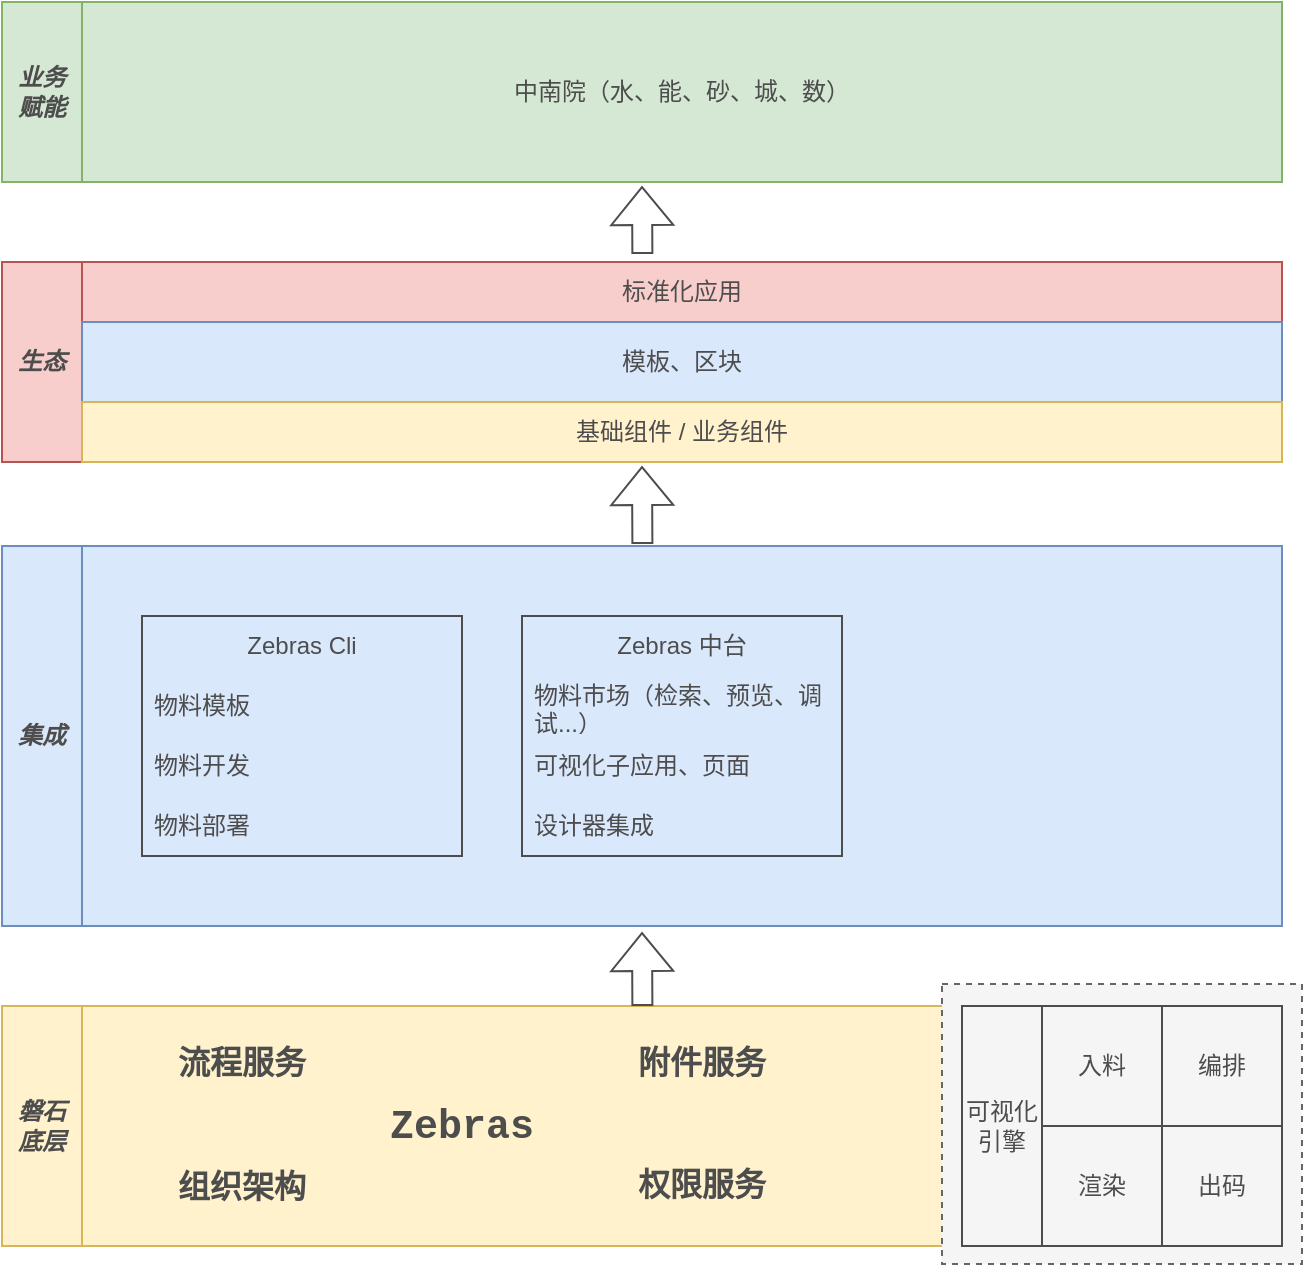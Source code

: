 <mxfile version="24.0.1" type="github">
  <diagram name="第 1 页" id="FYaY93_kECnBv3qDTOOK">
    <mxGraphModel dx="1195" dy="658" grid="1" gridSize="10" guides="1" tooltips="1" connect="1" arrows="1" fold="1" page="1" pageScale="1" pageWidth="827" pageHeight="1169" math="0" shadow="0">
      <root>
        <mxCell id="0" />
        <mxCell id="1" parent="0" />
        <mxCell id="-Rb-8ywxMS3bpJXiGhbe-8" value="" style="rounded=0;whiteSpace=wrap;html=1;shadow=0;glass=0;swimlaneLine=0;fillColor=#dae8fc;strokeColor=#6c8ebf;fontColor=#4D4D4D;textShadow=0;" parent="1" vertex="1">
          <mxGeometry x="160" y="560" width="600" height="190" as="geometry" />
        </mxCell>
        <mxCell id="-Rb-8ywxMS3bpJXiGhbe-6" value="" style="rounded=0;whiteSpace=wrap;html=1;shadow=0;glass=0;swimlaneLine=0;fillColor=#fff2cc;strokeColor=#d6b656;fontColor=#4D4D4D;textShadow=0;" parent="1" vertex="1">
          <mxGeometry x="160" y="790" width="600" height="120" as="geometry" />
        </mxCell>
        <mxCell id="Svt1MzAUU_VGe3PN_ZE4-6" value="" style="rounded=0;whiteSpace=wrap;html=1;dashed=1;fillColor=#f5f5f5;fontColor=#4D4D4D;strokeColor=#666666;glass=0;shadow=0;swimlaneLine=0;textShadow=0;" parent="1" vertex="1">
          <mxGeometry x="590" y="779" width="180" height="140" as="geometry" />
        </mxCell>
        <mxCell id="-Rb-8ywxMS3bpJXiGhbe-7" value="磐石&lt;div&gt;底层&lt;/div&gt;" style="rounded=0;whiteSpace=wrap;html=1;shadow=0;glass=0;swimlaneLine=0;fillColor=#fff2cc;strokeColor=#d6b656;fontStyle=3;fontColor=#4D4D4D;textShadow=0;" parent="1" vertex="1">
          <mxGeometry x="120" y="790" width="40" height="120" as="geometry" />
        </mxCell>
        <mxCell id="-Rb-8ywxMS3bpJXiGhbe-9" value="集成" style="rounded=0;whiteSpace=wrap;html=1;shadow=0;glass=0;swimlaneLine=0;fillColor=#dae8fc;strokeColor=#6c8ebf;fontStyle=3;fontColor=#4D4D4D;textShadow=0;" parent="1" vertex="1">
          <mxGeometry x="120" y="560" width="40" height="190" as="geometry" />
        </mxCell>
        <mxCell id="-Rb-8ywxMS3bpJXiGhbe-11" value="" style="rounded=0;whiteSpace=wrap;html=1;shadow=0;glass=0;swimlaneLine=0;fontColor=#4D4D4D;textShadow=0;" parent="1" vertex="1">
          <mxGeometry x="160" y="418" width="600" height="100" as="geometry" />
        </mxCell>
        <mxCell id="-Rb-8ywxMS3bpJXiGhbe-12" value="生态" style="rounded=0;whiteSpace=wrap;html=1;shadow=0;glass=0;swimlaneLine=0;fillColor=#f8cecc;strokeColor=#b85450;fontStyle=3;fontColor=#4D4D4D;textShadow=0;" parent="1" vertex="1">
          <mxGeometry x="120" y="418" width="40" height="100" as="geometry" />
        </mxCell>
        <mxCell id="-Rb-8ywxMS3bpJXiGhbe-13" value="中南院（水、能、砂、城、数）" style="rounded=0;whiteSpace=wrap;html=1;shadow=0;glass=0;swimlaneLine=0;fillColor=#d5e8d4;strokeColor=#82b366;fontColor=#4D4D4D;textShadow=0;" parent="1" vertex="1">
          <mxGeometry x="160" y="288" width="600" height="90" as="geometry" />
        </mxCell>
        <mxCell id="-Rb-8ywxMS3bpJXiGhbe-14" value="业务&lt;div&gt;赋能&lt;/div&gt;" style="rounded=0;whiteSpace=wrap;html=1;shadow=0;glass=0;swimlaneLine=0;fillColor=#d5e8d4;strokeColor=#82b366;fontStyle=3;fontColor=#4D4D4D;textShadow=0;" parent="1" vertex="1">
          <mxGeometry x="120" y="288" width="40" height="90" as="geometry" />
        </mxCell>
        <mxCell id="-Rb-8ywxMS3bpJXiGhbe-17" value="Zebras" style="text;html=1;align=center;verticalAlign=middle;whiteSpace=wrap;rounded=0;fontStyle=1;fontSize=20;fontFamily=Courier New;shadow=0;glass=0;swimlaneLine=0;fontColor=#4D4D4D;textShadow=0;" parent="1" vertex="1">
          <mxGeometry x="310" y="835.75" width="80" height="28.5" as="geometry" />
        </mxCell>
        <mxCell id="-Rb-8ywxMS3bpJXiGhbe-23" value="编排" style="rounded=0;whiteSpace=wrap;html=1;shadow=0;glass=0;swimlaneLine=0;fillColor=none;fontColor=#4D4D4D;strokeColor=#4D4D4D;textShadow=0;" parent="1" vertex="1">
          <mxGeometry x="700" y="790" width="60" height="60" as="geometry" />
        </mxCell>
        <mxCell id="-Rb-8ywxMS3bpJXiGhbe-24" value="出码" style="rounded=0;whiteSpace=wrap;html=1;shadow=0;glass=0;swimlaneLine=0;fillColor=none;fontColor=#4D4D4D;strokeColor=#4D4D4D;textShadow=0;" parent="1" vertex="1">
          <mxGeometry x="700" y="850" width="60" height="60" as="geometry" />
        </mxCell>
        <mxCell id="-Rb-8ywxMS3bpJXiGhbe-25" value="入料" style="rounded=0;whiteSpace=wrap;html=1;shadow=0;glass=0;swimlaneLine=0;fillColor=none;fontColor=#4D4D4D;strokeColor=#4D4D4D;textShadow=0;" parent="1" vertex="1">
          <mxGeometry x="640" y="790" width="60" height="60" as="geometry" />
        </mxCell>
        <mxCell id="-Rb-8ywxMS3bpJXiGhbe-26" value="渲染" style="rounded=0;whiteSpace=wrap;html=1;shadow=0;glass=0;swimlaneLine=0;fillColor=none;fontColor=#4D4D4D;strokeColor=#4D4D4D;textShadow=0;" parent="1" vertex="1">
          <mxGeometry x="640" y="850" width="60" height="60" as="geometry" />
        </mxCell>
        <mxCell id="-Rb-8ywxMS3bpJXiGhbe-27" value="可视化引擎" style="rounded=0;whiteSpace=wrap;html=1;shadow=0;glass=0;swimlaneLine=0;fillColor=none;fontColor=#4D4D4D;strokeColor=#4D4D4D;textShadow=0;" parent="1" vertex="1">
          <mxGeometry x="600" y="790" width="40" height="120" as="geometry" />
        </mxCell>
        <mxCell id="-Rb-8ywxMS3bpJXiGhbe-29" value="" style="rounded=0;whiteSpace=wrap;html=1;shadow=0;glass=0;swimlaneLine=0;fillColor=none;fontColor=#4D4D4D;strokeColor=#4D4D4D;textShadow=0;" parent="1" vertex="1">
          <mxGeometry x="640" y="790" width="120" height="120" as="geometry" />
        </mxCell>
        <mxCell id="-Rb-8ywxMS3bpJXiGhbe-30" value="Zebras Cli" style="swimlane;fontStyle=0;childLayout=stackLayout;horizontal=1;startSize=30;horizontalStack=0;resizeParent=1;resizeParentMax=0;resizeLast=0;collapsible=1;marginBottom=0;whiteSpace=wrap;html=1;shadow=0;glass=0;rounded=0;swimlaneLine=0;fontColor=#4D4D4D;fillColor=none;strokeColor=#4D4D4D;textShadow=0;" parent="1" vertex="1">
          <mxGeometry x="190" y="595" width="160" height="120" as="geometry">
            <mxRectangle x="180" y="540" width="60" height="30" as="alternateBounds" />
          </mxGeometry>
        </mxCell>
        <mxCell id="-Rb-8ywxMS3bpJXiGhbe-31" value="物料模板" style="text;strokeColor=none;fillColor=none;align=left;verticalAlign=middle;spacingLeft=4;spacingRight=4;overflow=hidden;points=[[0,0.5],[1,0.5]];portConstraint=eastwest;rotatable=0;whiteSpace=wrap;html=1;shadow=0;glass=0;rounded=0;swimlaneLine=0;fontColor=#4D4D4D;textShadow=0;" parent="-Rb-8ywxMS3bpJXiGhbe-30" vertex="1">
          <mxGeometry y="30" width="160" height="30" as="geometry" />
        </mxCell>
        <mxCell id="-Rb-8ywxMS3bpJXiGhbe-32" value="物料开发" style="text;strokeColor=none;fillColor=none;align=left;verticalAlign=middle;spacingLeft=4;spacingRight=4;overflow=hidden;points=[[0,0.5],[1,0.5]];portConstraint=eastwest;rotatable=0;whiteSpace=wrap;html=1;shadow=0;glass=0;rounded=0;swimlaneLine=0;fontColor=#4D4D4D;textShadow=0;" parent="-Rb-8ywxMS3bpJXiGhbe-30" vertex="1">
          <mxGeometry y="60" width="160" height="30" as="geometry" />
        </mxCell>
        <mxCell id="-Rb-8ywxMS3bpJXiGhbe-33" value="物料部署" style="text;strokeColor=none;fillColor=none;align=left;verticalAlign=middle;spacingLeft=4;spacingRight=4;overflow=hidden;points=[[0,0.5],[1,0.5]];portConstraint=eastwest;rotatable=0;whiteSpace=wrap;html=1;shadow=0;glass=0;rounded=0;swimlaneLine=0;fontColor=#4D4D4D;textShadow=0;" parent="-Rb-8ywxMS3bpJXiGhbe-30" vertex="1">
          <mxGeometry y="90" width="160" height="30" as="geometry" />
        </mxCell>
        <mxCell id="-Rb-8ywxMS3bpJXiGhbe-34" value="Zebras 中台" style="swimlane;fontStyle=0;childLayout=stackLayout;horizontal=1;startSize=30;horizontalStack=0;resizeParent=1;resizeParentMax=0;resizeLast=0;collapsible=1;marginBottom=0;whiteSpace=wrap;html=1;shadow=0;glass=0;rounded=0;swimlaneLine=0;fontColor=#4D4D4D;fillColor=none;strokeColor=#4D4D4D;textShadow=0;" parent="1" vertex="1">
          <mxGeometry x="380" y="595" width="160" height="120" as="geometry">
            <mxRectangle x="160" y="570" width="60" height="30" as="alternateBounds" />
          </mxGeometry>
        </mxCell>
        <mxCell id="-Rb-8ywxMS3bpJXiGhbe-35" value="物料市场（检索、预览、调试...）" style="text;strokeColor=none;fillColor=none;align=left;verticalAlign=middle;spacingLeft=4;spacingRight=4;overflow=hidden;points=[[0,0.5],[1,0.5]];portConstraint=eastwest;rotatable=0;whiteSpace=wrap;html=1;shadow=0;glass=0;rounded=0;swimlaneLine=0;fontColor=#4D4D4D;textShadow=0;" parent="-Rb-8ywxMS3bpJXiGhbe-34" vertex="1">
          <mxGeometry y="30" width="160" height="30" as="geometry" />
        </mxCell>
        <mxCell id="-Rb-8ywxMS3bpJXiGhbe-36" value="可视化子应用、页面" style="text;strokeColor=none;fillColor=none;align=left;verticalAlign=middle;spacingLeft=4;spacingRight=4;overflow=hidden;points=[[0,0.5],[1,0.5]];portConstraint=eastwest;rotatable=0;whiteSpace=wrap;html=1;shadow=0;glass=0;rounded=0;swimlaneLine=0;fontColor=#4D4D4D;textShadow=0;" parent="-Rb-8ywxMS3bpJXiGhbe-34" vertex="1">
          <mxGeometry y="60" width="160" height="30" as="geometry" />
        </mxCell>
        <mxCell id="-Rb-8ywxMS3bpJXiGhbe-37" value="设计器集成" style="text;strokeColor=none;fillColor=none;align=left;verticalAlign=middle;spacingLeft=4;spacingRight=4;overflow=hidden;points=[[0,0.5],[1,0.5]];portConstraint=eastwest;rotatable=0;whiteSpace=wrap;html=1;shadow=0;glass=0;rounded=0;swimlaneLine=0;fontColor=#4D4D4D;textShadow=0;" parent="-Rb-8ywxMS3bpJXiGhbe-34" vertex="1">
          <mxGeometry y="90" width="160" height="30" as="geometry" />
        </mxCell>
        <mxCell id="-Rb-8ywxMS3bpJXiGhbe-42" value="标准化应用" style="rounded=0;whiteSpace=wrap;html=1;shadow=0;glass=0;swimlaneLine=0;fillColor=#f8cecc;strokeColor=#b85450;fontColor=#4D4D4D;textShadow=0;" parent="1" vertex="1">
          <mxGeometry x="160" y="418" width="600" height="30" as="geometry" />
        </mxCell>
        <mxCell id="-Rb-8ywxMS3bpJXiGhbe-43" value="模板、区块" style="rounded=0;whiteSpace=wrap;html=1;shadow=0;glass=0;swimlaneLine=0;fillColor=#dae8fc;strokeColor=#6c8ebf;fontColor=#4D4D4D;textShadow=0;" parent="1" vertex="1">
          <mxGeometry x="160" y="448" width="600" height="40" as="geometry" />
        </mxCell>
        <mxCell id="-Rb-8ywxMS3bpJXiGhbe-44" value="基础组件 / 业务组件" style="rounded=0;whiteSpace=wrap;html=1;shadow=0;glass=0;swimlaneLine=0;fillColor=#fff2cc;strokeColor=#d6b656;fontColor=#4D4D4D;textShadow=0;" parent="1" vertex="1">
          <mxGeometry x="160" y="488" width="600" height="30" as="geometry" />
        </mxCell>
        <mxCell id="Svt1MzAUU_VGe3PN_ZE4-9" value="" style="shape=flexArrow;endArrow=classic;html=1;rounded=0;exitX=0.467;exitY=0;exitDx=0;exitDy=0;exitPerimeter=0;fontColor=#4D4D4D;swimlaneLine=0;shadow=0;strokeColor=#4D4D4D;textShadow=0;" parent="1" edge="1">
          <mxGeometry width="50" height="50" relative="1" as="geometry">
            <mxPoint x="440.2" y="790" as="sourcePoint" />
            <mxPoint x="440" y="753" as="targetPoint" />
          </mxGeometry>
        </mxCell>
        <mxCell id="Svt1MzAUU_VGe3PN_ZE4-10" value="" style="shape=flexArrow;endArrow=classic;html=1;rounded=0;exitX=0.467;exitY=0;exitDx=0;exitDy=0;exitPerimeter=0;fontColor=#4D4D4D;swimlaneLine=0;shadow=0;strokeColor=#4D4D4D;textShadow=0;" parent="1" edge="1">
          <mxGeometry width="50" height="50" relative="1" as="geometry">
            <mxPoint x="440.2" y="559" as="sourcePoint" />
            <mxPoint x="440" y="520" as="targetPoint" />
          </mxGeometry>
        </mxCell>
        <mxCell id="Svt1MzAUU_VGe3PN_ZE4-11" value="" style="shape=flexArrow;endArrow=classic;html=1;rounded=0;exitX=0.467;exitY=0;exitDx=0;exitDy=0;exitPerimeter=0;fontColor=#4D4D4D;swimlaneLine=0;shadow=0;strokeColor=#4D4D4D;textShadow=0;" parent="1" edge="1">
          <mxGeometry width="50" height="50" relative="1" as="geometry">
            <mxPoint x="440.2" y="414" as="sourcePoint" />
            <mxPoint x="440" y="380" as="targetPoint" />
          </mxGeometry>
        </mxCell>
        <mxCell id="LXP4nIK77NE772-euZ1m-1" value="流程服务" style="text;html=1;align=center;verticalAlign=middle;whiteSpace=wrap;rounded=0;fontStyle=1;fontSize=16;fontFamily=Courier New;shadow=0;glass=0;swimlaneLine=0;fontColor=#4D4D4D;textShadow=0;" vertex="1" parent="1">
          <mxGeometry x="190" y="805.75" width="100" height="28.5" as="geometry" />
        </mxCell>
        <mxCell id="LXP4nIK77NE772-euZ1m-2" value="附件服务" style="text;html=1;align=center;verticalAlign=middle;whiteSpace=wrap;rounded=0;fontStyle=1;fontSize=16;fontFamily=Courier New;shadow=0;glass=0;swimlaneLine=0;fontColor=#4D4D4D;textShadow=0;" vertex="1" parent="1">
          <mxGeometry x="420" y="805.75" width="100" height="28.5" as="geometry" />
        </mxCell>
        <mxCell id="LXP4nIK77NE772-euZ1m-4" value="&lt;font style=&quot;font-size: 16px;&quot;&gt;权限服务&lt;/font&gt;" style="text;html=1;align=center;verticalAlign=middle;whiteSpace=wrap;rounded=0;fontStyle=1;fontSize=20;fontFamily=Courier New;shadow=0;glass=0;swimlaneLine=0;fontColor=#4D4D4D;textShadow=0;" vertex="1" parent="1">
          <mxGeometry x="420" y="864.25" width="100" height="28.5" as="geometry" />
        </mxCell>
        <mxCell id="LXP4nIK77NE772-euZ1m-5" value="&lt;span style=&quot;font-size: 16px;&quot;&gt;组织架构&lt;/span&gt;" style="text;html=1;align=center;verticalAlign=middle;whiteSpace=wrap;rounded=0;fontStyle=1;fontSize=20;fontFamily=Courier New;shadow=0;glass=0;swimlaneLine=0;fontColor=#4D4D4D;textShadow=0;" vertex="1" parent="1">
          <mxGeometry x="190" y="865.75" width="100" height="28.5" as="geometry" />
        </mxCell>
        <mxCell id="LXP4nIK77NE772-euZ1m-6" style="edgeStyle=orthogonalEdgeStyle;rounded=0;orthogonalLoop=1;jettySize=auto;html=1;exitX=0.5;exitY=1;exitDx=0;exitDy=0;" edge="1" parent="1" source="LXP4nIK77NE772-euZ1m-5" target="LXP4nIK77NE772-euZ1m-5">
          <mxGeometry relative="1" as="geometry" />
        </mxCell>
      </root>
    </mxGraphModel>
  </diagram>
</mxfile>
